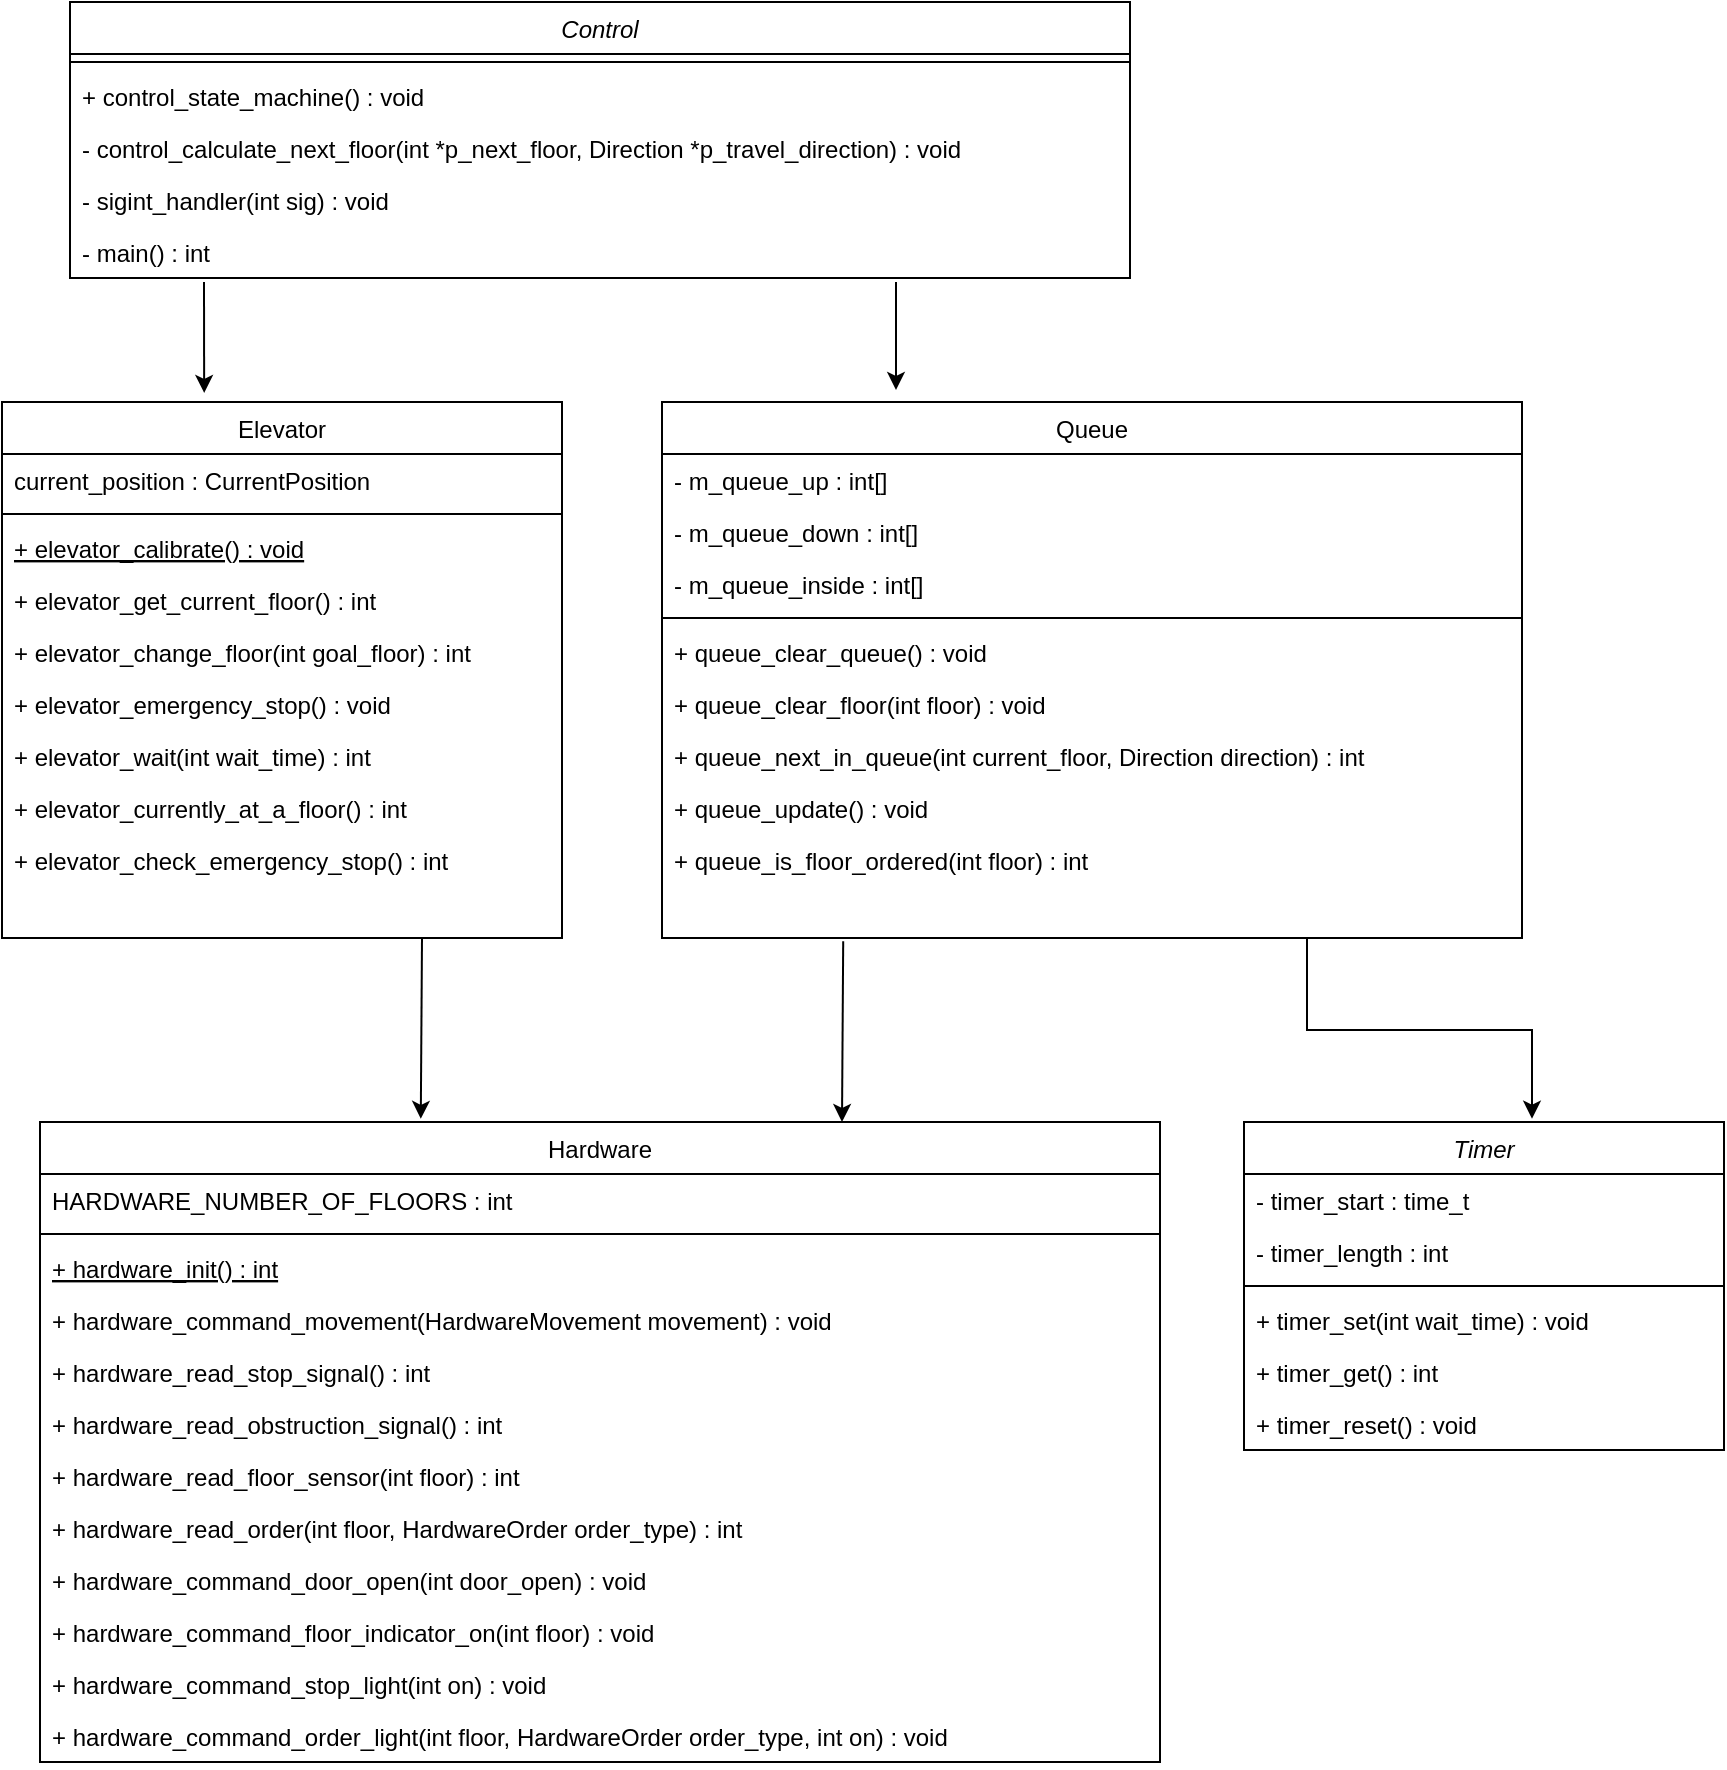 <mxfile version="12.7.8" type="device"><diagram id="C5RBs43oDa-KdzZeNtuy" name="Page-1"><mxGraphModel dx="366" dy="883" grid="1" gridSize="10" guides="1" tooltips="1" connect="1" arrows="1" fold="1" page="1" pageScale="1" pageWidth="827" pageHeight="1169" math="0" shadow="0"><root><mxCell id="WIyWlLk6GJQsqaUBKTNV-0"/><mxCell id="WIyWlLk6GJQsqaUBKTNV-1" parent="WIyWlLk6GJQsqaUBKTNV-0"/><mxCell id="zkfFHV4jXpPFQw0GAbJ--0" value="Control" style="swimlane;fontStyle=2;align=center;verticalAlign=top;childLayout=stackLayout;horizontal=1;startSize=26;horizontalStack=0;resizeParent=1;resizeLast=0;collapsible=1;marginBottom=0;rounded=0;shadow=0;strokeWidth=1;" parent="WIyWlLk6GJQsqaUBKTNV-1" vertex="1"><mxGeometry x="414" y="40" width="530" height="138" as="geometry"><mxRectangle x="230" y="140" width="160" height="26" as="alternateBounds"/></mxGeometry></mxCell><mxCell id="zkfFHV4jXpPFQw0GAbJ--4" value="" style="line;html=1;strokeWidth=1;align=left;verticalAlign=middle;spacingTop=-1;spacingLeft=3;spacingRight=3;rotatable=0;labelPosition=right;points=[];portConstraint=eastwest;" parent="zkfFHV4jXpPFQw0GAbJ--0" vertex="1"><mxGeometry y="26" width="530" height="8" as="geometry"/></mxCell><mxCell id="zkfFHV4jXpPFQw0GAbJ--5" value="+ control_state_machine() : void" style="text;align=left;verticalAlign=top;spacingLeft=4;spacingRight=4;overflow=hidden;rotatable=0;points=[[0,0.5],[1,0.5]];portConstraint=eastwest;" parent="zkfFHV4jXpPFQw0GAbJ--0" vertex="1"><mxGeometry y="34" width="530" height="26" as="geometry"/></mxCell><mxCell id="mmN7HMZ0V1byOrxeYtPG-7" value="- control_calculate_next_floor(int *p_next_floor, Direction *p_travel_direction) : void" style="text;align=left;verticalAlign=top;spacingLeft=4;spacingRight=4;overflow=hidden;rotatable=0;points=[[0,0.5],[1,0.5]];portConstraint=eastwest;" vertex="1" parent="zkfFHV4jXpPFQw0GAbJ--0"><mxGeometry y="60" width="530" height="26" as="geometry"/></mxCell><mxCell id="mmN7HMZ0V1byOrxeYtPG-64" value="- sigint_handler(int sig) : void" style="text;align=left;verticalAlign=top;spacingLeft=4;spacingRight=4;overflow=hidden;rotatable=0;points=[[0,0.5],[1,0.5]];portConstraint=eastwest;" vertex="1" parent="zkfFHV4jXpPFQw0GAbJ--0"><mxGeometry y="86" width="530" height="26" as="geometry"/></mxCell><mxCell id="mmN7HMZ0V1byOrxeYtPG-65" value="- main() : int" style="text;align=left;verticalAlign=top;spacingLeft=4;spacingRight=4;overflow=hidden;rotatable=0;points=[[0,0.5],[1,0.5]];portConstraint=eastwest;" vertex="1" parent="zkfFHV4jXpPFQw0GAbJ--0"><mxGeometry y="112" width="530" height="26" as="geometry"/></mxCell><mxCell id="zkfFHV4jXpPFQw0GAbJ--6" value="Elevator" style="swimlane;fontStyle=0;align=center;verticalAlign=top;childLayout=stackLayout;horizontal=1;startSize=26;horizontalStack=0;resizeParent=1;resizeLast=0;collapsible=1;marginBottom=0;rounded=0;shadow=0;strokeWidth=1;" parent="WIyWlLk6GJQsqaUBKTNV-1" vertex="1"><mxGeometry x="380" y="240" width="280" height="268" as="geometry"><mxRectangle x="130" y="380" width="160" height="26" as="alternateBounds"/></mxGeometry></mxCell><mxCell id="zkfFHV4jXpPFQw0GAbJ--7" value="current_position : CurrentPosition" style="text;align=left;verticalAlign=top;spacingLeft=4;spacingRight=4;overflow=hidden;rotatable=0;points=[[0,0.5],[1,0.5]];portConstraint=eastwest;" parent="zkfFHV4jXpPFQw0GAbJ--6" vertex="1"><mxGeometry y="26" width="280" height="26" as="geometry"/></mxCell><mxCell id="zkfFHV4jXpPFQw0GAbJ--9" value="" style="line;html=1;strokeWidth=1;align=left;verticalAlign=middle;spacingTop=-1;spacingLeft=3;spacingRight=3;rotatable=0;labelPosition=right;points=[];portConstraint=eastwest;" parent="zkfFHV4jXpPFQw0GAbJ--6" vertex="1"><mxGeometry y="52" width="280" height="8" as="geometry"/></mxCell><mxCell id="zkfFHV4jXpPFQw0GAbJ--10" value="+ elevator_calibrate() : void" style="text;align=left;verticalAlign=top;spacingLeft=4;spacingRight=4;overflow=hidden;rotatable=0;points=[[0,0.5],[1,0.5]];portConstraint=eastwest;fontStyle=4" parent="zkfFHV4jXpPFQw0GAbJ--6" vertex="1"><mxGeometry y="60" width="280" height="26" as="geometry"/></mxCell><mxCell id="zkfFHV4jXpPFQw0GAbJ--11" value="+ elevator_get_current_floor() : int" style="text;align=left;verticalAlign=top;spacingLeft=4;spacingRight=4;overflow=hidden;rotatable=0;points=[[0,0.5],[1,0.5]];portConstraint=eastwest;" parent="zkfFHV4jXpPFQw0GAbJ--6" vertex="1"><mxGeometry y="86" width="280" height="26" as="geometry"/></mxCell><mxCell id="mmN7HMZ0V1byOrxeYtPG-8" value="+ elevator_change_floor(int goal_floor) : int" style="text;align=left;verticalAlign=top;spacingLeft=4;spacingRight=4;overflow=hidden;rotatable=0;points=[[0,0.5],[1,0.5]];portConstraint=eastwest;" vertex="1" parent="zkfFHV4jXpPFQw0GAbJ--6"><mxGeometry y="112" width="280" height="26" as="geometry"/></mxCell><mxCell id="mmN7HMZ0V1byOrxeYtPG-9" value="+ elevator_emergency_stop() : void" style="text;align=left;verticalAlign=top;spacingLeft=4;spacingRight=4;overflow=hidden;rotatable=0;points=[[0,0.5],[1,0.5]];portConstraint=eastwest;" vertex="1" parent="zkfFHV4jXpPFQw0GAbJ--6"><mxGeometry y="138" width="280" height="26" as="geometry"/></mxCell><mxCell id="mmN7HMZ0V1byOrxeYtPG-10" value="+ elevator_wait(int wait_time) : int" style="text;align=left;verticalAlign=top;spacingLeft=4;spacingRight=4;overflow=hidden;rotatable=0;points=[[0,0.5],[1,0.5]];portConstraint=eastwest;" vertex="1" parent="zkfFHV4jXpPFQw0GAbJ--6"><mxGeometry y="164" width="280" height="26" as="geometry"/></mxCell><mxCell id="mmN7HMZ0V1byOrxeYtPG-11" value="+ elevator_currently_at_a_floor() : int" style="text;align=left;verticalAlign=top;spacingLeft=4;spacingRight=4;overflow=hidden;rotatable=0;points=[[0,0.5],[1,0.5]];portConstraint=eastwest;" vertex="1" parent="zkfFHV4jXpPFQw0GAbJ--6"><mxGeometry y="190" width="280" height="26" as="geometry"/></mxCell><mxCell id="mmN7HMZ0V1byOrxeYtPG-12" value="+ elevator_check_emergency_stop() : int" style="text;align=left;verticalAlign=top;spacingLeft=4;spacingRight=4;overflow=hidden;rotatable=0;points=[[0,0.5],[1,0.5]];portConstraint=eastwest;" vertex="1" parent="zkfFHV4jXpPFQw0GAbJ--6"><mxGeometry y="216" width="280" height="26" as="geometry"/></mxCell><mxCell id="mmN7HMZ0V1byOrxeYtPG-54" style="edgeStyle=orthogonalEdgeStyle;rounded=0;orthogonalLoop=1;jettySize=auto;html=1;exitX=0.75;exitY=1;exitDx=0;exitDy=0;entryX=0.6;entryY=-0.01;entryDx=0;entryDy=0;entryPerimeter=0;" edge="1" parent="WIyWlLk6GJQsqaUBKTNV-1" source="zkfFHV4jXpPFQw0GAbJ--17" target="mmN7HMZ0V1byOrxeYtPG-32"><mxGeometry relative="1" as="geometry"/></mxCell><mxCell id="zkfFHV4jXpPFQw0GAbJ--17" value="Queue" style="swimlane;fontStyle=0;align=center;verticalAlign=top;childLayout=stackLayout;horizontal=1;startSize=26;horizontalStack=0;resizeParent=1;resizeLast=0;collapsible=1;marginBottom=0;rounded=0;shadow=0;strokeWidth=1;" parent="WIyWlLk6GJQsqaUBKTNV-1" vertex="1"><mxGeometry x="710" y="240" width="430" height="268" as="geometry"><mxRectangle x="550" y="140" width="160" height="26" as="alternateBounds"/></mxGeometry></mxCell><mxCell id="zkfFHV4jXpPFQw0GAbJ--21" value="- m_queue_up : int[]" style="text;align=left;verticalAlign=top;spacingLeft=4;spacingRight=4;overflow=hidden;rotatable=0;points=[[0,0.5],[1,0.5]];portConstraint=eastwest;rounded=0;shadow=0;html=0;" parent="zkfFHV4jXpPFQw0GAbJ--17" vertex="1"><mxGeometry y="26" width="430" height="26" as="geometry"/></mxCell><mxCell id="zkfFHV4jXpPFQw0GAbJ--22" value="- m_queue_down : int[]" style="text;align=left;verticalAlign=top;spacingLeft=4;spacingRight=4;overflow=hidden;rotatable=0;points=[[0,0.5],[1,0.5]];portConstraint=eastwest;rounded=0;shadow=0;html=0;" parent="zkfFHV4jXpPFQw0GAbJ--17" vertex="1"><mxGeometry y="52" width="430" height="26" as="geometry"/></mxCell><mxCell id="mmN7HMZ0V1byOrxeYtPG-46" value="- m_queue_inside : int[]" style="text;align=left;verticalAlign=top;spacingLeft=4;spacingRight=4;overflow=hidden;rotatable=0;points=[[0,0.5],[1,0.5]];portConstraint=eastwest;rounded=0;shadow=0;html=0;" vertex="1" parent="zkfFHV4jXpPFQw0GAbJ--17"><mxGeometry y="78" width="430" height="26" as="geometry"/></mxCell><mxCell id="zkfFHV4jXpPFQw0GAbJ--23" value="" style="line;html=1;strokeWidth=1;align=left;verticalAlign=middle;spacingTop=-1;spacingLeft=3;spacingRight=3;rotatable=0;labelPosition=right;points=[];portConstraint=eastwest;" parent="zkfFHV4jXpPFQw0GAbJ--17" vertex="1"><mxGeometry y="104" width="430" height="8" as="geometry"/></mxCell><mxCell id="zkfFHV4jXpPFQw0GAbJ--24" value="+ queue_clear_queue() : void" style="text;align=left;verticalAlign=top;spacingLeft=4;spacingRight=4;overflow=hidden;rotatable=0;points=[[0,0.5],[1,0.5]];portConstraint=eastwest;" parent="zkfFHV4jXpPFQw0GAbJ--17" vertex="1"><mxGeometry y="112" width="430" height="26" as="geometry"/></mxCell><mxCell id="mmN7HMZ0V1byOrxeYtPG-41" value="+ queue_clear_floor(int floor) : void" style="text;align=left;verticalAlign=top;spacingLeft=4;spacingRight=4;overflow=hidden;rotatable=0;points=[[0,0.5],[1,0.5]];portConstraint=eastwest;" vertex="1" parent="zkfFHV4jXpPFQw0GAbJ--17"><mxGeometry y="138" width="430" height="26" as="geometry"/></mxCell><mxCell id="mmN7HMZ0V1byOrxeYtPG-42" value="+ queue_next_in_queue(int current_floor, Direction direction) : int" style="text;align=left;verticalAlign=top;spacingLeft=4;spacingRight=4;overflow=hidden;rotatable=0;points=[[0,0.5],[1,0.5]];portConstraint=eastwest;" vertex="1" parent="zkfFHV4jXpPFQw0GAbJ--17"><mxGeometry y="164" width="430" height="26" as="geometry"/></mxCell><mxCell id="mmN7HMZ0V1byOrxeYtPG-44" value="+ queue_update() : void" style="text;align=left;verticalAlign=top;spacingLeft=4;spacingRight=4;overflow=hidden;rotatable=0;points=[[0,0.5],[1,0.5]];portConstraint=eastwest;" vertex="1" parent="zkfFHV4jXpPFQw0GAbJ--17"><mxGeometry y="190" width="430" height="26" as="geometry"/></mxCell><mxCell id="mmN7HMZ0V1byOrxeYtPG-45" value="+ queue_is_floor_ordered(int floor) : int" style="text;align=left;verticalAlign=top;spacingLeft=4;spacingRight=4;overflow=hidden;rotatable=0;points=[[0,0.5],[1,0.5]];portConstraint=eastwest;" vertex="1" parent="zkfFHV4jXpPFQw0GAbJ--17"><mxGeometry y="216" width="430" height="26" as="geometry"/></mxCell><mxCell id="mmN7HMZ0V1byOrxeYtPG-17" value="Hardware" style="swimlane;fontStyle=0;align=center;verticalAlign=top;childLayout=stackLayout;horizontal=1;startSize=26;horizontalStack=0;resizeParent=1;resizeLast=0;collapsible=1;marginBottom=0;rounded=0;shadow=0;strokeWidth=1;" vertex="1" parent="WIyWlLk6GJQsqaUBKTNV-1"><mxGeometry x="399" y="600" width="560" height="320" as="geometry"><mxRectangle x="130" y="380" width="160" height="26" as="alternateBounds"/></mxGeometry></mxCell><mxCell id="mmN7HMZ0V1byOrxeYtPG-18" value="HARDWARE_NUMBER_OF_FLOORS : int" style="text;align=left;verticalAlign=top;spacingLeft=4;spacingRight=4;overflow=hidden;rotatable=0;points=[[0,0.5],[1,0.5]];portConstraint=eastwest;" vertex="1" parent="mmN7HMZ0V1byOrxeYtPG-17"><mxGeometry y="26" width="560" height="26" as="geometry"/></mxCell><mxCell id="mmN7HMZ0V1byOrxeYtPG-19" value="" style="line;html=1;strokeWidth=1;align=left;verticalAlign=middle;spacingTop=-1;spacingLeft=3;spacingRight=3;rotatable=0;labelPosition=right;points=[];portConstraint=eastwest;" vertex="1" parent="mmN7HMZ0V1byOrxeYtPG-17"><mxGeometry y="52" width="560" height="8" as="geometry"/></mxCell><mxCell id="mmN7HMZ0V1byOrxeYtPG-20" value="+ hardware_init() : int" style="text;align=left;verticalAlign=top;spacingLeft=4;spacingRight=4;overflow=hidden;rotatable=0;points=[[0,0.5],[1,0.5]];portConstraint=eastwest;fontStyle=4" vertex="1" parent="mmN7HMZ0V1byOrxeYtPG-17"><mxGeometry y="60" width="560" height="26" as="geometry"/></mxCell><mxCell id="mmN7HMZ0V1byOrxeYtPG-21" value="+ hardware_command_movement(HardwareMovement movement) : void" style="text;align=left;verticalAlign=top;spacingLeft=4;spacingRight=4;overflow=hidden;rotatable=0;points=[[0,0.5],[1,0.5]];portConstraint=eastwest;" vertex="1" parent="mmN7HMZ0V1byOrxeYtPG-17"><mxGeometry y="86" width="560" height="26" as="geometry"/></mxCell><mxCell id="mmN7HMZ0V1byOrxeYtPG-22" value="+ hardware_read_stop_signal() : int" style="text;align=left;verticalAlign=top;spacingLeft=4;spacingRight=4;overflow=hidden;rotatable=0;points=[[0,0.5],[1,0.5]];portConstraint=eastwest;" vertex="1" parent="mmN7HMZ0V1byOrxeYtPG-17"><mxGeometry y="112" width="560" height="26" as="geometry"/></mxCell><mxCell id="mmN7HMZ0V1byOrxeYtPG-23" value="+ hardware_read_obstruction_signal() : int" style="text;align=left;verticalAlign=top;spacingLeft=4;spacingRight=4;overflow=hidden;rotatable=0;points=[[0,0.5],[1,0.5]];portConstraint=eastwest;" vertex="1" parent="mmN7HMZ0V1byOrxeYtPG-17"><mxGeometry y="138" width="560" height="26" as="geometry"/></mxCell><mxCell id="mmN7HMZ0V1byOrxeYtPG-24" value="+ hardware_read_floor_sensor(int floor) : int" style="text;align=left;verticalAlign=top;spacingLeft=4;spacingRight=4;overflow=hidden;rotatable=0;points=[[0,0.5],[1,0.5]];portConstraint=eastwest;" vertex="1" parent="mmN7HMZ0V1byOrxeYtPG-17"><mxGeometry y="164" width="560" height="26" as="geometry"/></mxCell><mxCell id="mmN7HMZ0V1byOrxeYtPG-25" value="+ hardware_read_order(int floor, HardwareOrder order_type) : int" style="text;align=left;verticalAlign=top;spacingLeft=4;spacingRight=4;overflow=hidden;rotatable=0;points=[[0,0.5],[1,0.5]];portConstraint=eastwest;" vertex="1" parent="mmN7HMZ0V1byOrxeYtPG-17"><mxGeometry y="190" width="560" height="26" as="geometry"/></mxCell><mxCell id="mmN7HMZ0V1byOrxeYtPG-26" value="+ hardware_command_door_open(int door_open) : void" style="text;align=left;verticalAlign=top;spacingLeft=4;spacingRight=4;overflow=hidden;rotatable=0;points=[[0,0.5],[1,0.5]];portConstraint=eastwest;" vertex="1" parent="mmN7HMZ0V1byOrxeYtPG-17"><mxGeometry y="216" width="560" height="26" as="geometry"/></mxCell><mxCell id="mmN7HMZ0V1byOrxeYtPG-29" value="+ hardware_command_floor_indicator_on(int floor) : void" style="text;align=left;verticalAlign=top;spacingLeft=4;spacingRight=4;overflow=hidden;rotatable=0;points=[[0,0.5],[1,0.5]];portConstraint=eastwest;" vertex="1" parent="mmN7HMZ0V1byOrxeYtPG-17"><mxGeometry y="242" width="560" height="26" as="geometry"/></mxCell><mxCell id="mmN7HMZ0V1byOrxeYtPG-30" value="+ hardware_command_stop_light(int on) : void" style="text;align=left;verticalAlign=top;spacingLeft=4;spacingRight=4;overflow=hidden;rotatable=0;points=[[0,0.5],[1,0.5]];portConstraint=eastwest;" vertex="1" parent="mmN7HMZ0V1byOrxeYtPG-17"><mxGeometry y="268" width="560" height="26" as="geometry"/></mxCell><mxCell id="mmN7HMZ0V1byOrxeYtPG-31" value="+ hardware_command_order_light(int floor, HardwareOrder order_type, int on) : void" style="text;align=left;verticalAlign=top;spacingLeft=4;spacingRight=4;overflow=hidden;rotatable=0;points=[[0,0.5],[1,0.5]];portConstraint=eastwest;" vertex="1" parent="mmN7HMZ0V1byOrxeYtPG-17"><mxGeometry y="294" width="560" height="26" as="geometry"/></mxCell><mxCell id="mmN7HMZ0V1byOrxeYtPG-32" value="Timer" style="swimlane;fontStyle=2;align=center;verticalAlign=top;childLayout=stackLayout;horizontal=1;startSize=26;horizontalStack=0;resizeParent=1;resizeLast=0;collapsible=1;marginBottom=0;rounded=0;shadow=0;strokeWidth=1;" vertex="1" parent="WIyWlLk6GJQsqaUBKTNV-1"><mxGeometry x="1001" y="600" width="240" height="164" as="geometry"><mxRectangle x="230" y="140" width="160" height="26" as="alternateBounds"/></mxGeometry></mxCell><mxCell id="mmN7HMZ0V1byOrxeYtPG-33" value="- timer_start : time_t" style="text;align=left;verticalAlign=top;spacingLeft=4;spacingRight=4;overflow=hidden;rotatable=0;points=[[0,0.5],[1,0.5]];portConstraint=eastwest;" vertex="1" parent="mmN7HMZ0V1byOrxeYtPG-32"><mxGeometry y="26" width="240" height="26" as="geometry"/></mxCell><mxCell id="mmN7HMZ0V1byOrxeYtPG-40" value="- timer_length : int" style="text;align=left;verticalAlign=top;spacingLeft=4;spacingRight=4;overflow=hidden;rotatable=0;points=[[0,0.5],[1,0.5]];portConstraint=eastwest;" vertex="1" parent="mmN7HMZ0V1byOrxeYtPG-32"><mxGeometry y="52" width="240" height="26" as="geometry"/></mxCell><mxCell id="mmN7HMZ0V1byOrxeYtPG-36" value="" style="line;html=1;strokeWidth=1;align=left;verticalAlign=middle;spacingTop=-1;spacingLeft=3;spacingRight=3;rotatable=0;labelPosition=right;points=[];portConstraint=eastwest;" vertex="1" parent="mmN7HMZ0V1byOrxeYtPG-32"><mxGeometry y="78" width="240" height="8" as="geometry"/></mxCell><mxCell id="mmN7HMZ0V1byOrxeYtPG-37" value="+ timer_set(int wait_time) : void" style="text;align=left;verticalAlign=top;spacingLeft=4;spacingRight=4;overflow=hidden;rotatable=0;points=[[0,0.5],[1,0.5]];portConstraint=eastwest;" vertex="1" parent="mmN7HMZ0V1byOrxeYtPG-32"><mxGeometry y="86" width="240" height="26" as="geometry"/></mxCell><mxCell id="mmN7HMZ0V1byOrxeYtPG-38" value="+ timer_get() : int" style="text;align=left;verticalAlign=top;spacingLeft=4;spacingRight=4;overflow=hidden;rotatable=0;points=[[0,0.5],[1,0.5]];portConstraint=eastwest;" vertex="1" parent="mmN7HMZ0V1byOrxeYtPG-32"><mxGeometry y="112" width="240" height="26" as="geometry"/></mxCell><mxCell id="mmN7HMZ0V1byOrxeYtPG-39" value="+ timer_reset() : void" style="text;align=left;verticalAlign=top;spacingLeft=4;spacingRight=4;overflow=hidden;rotatable=0;points=[[0,0.5],[1,0.5]];portConstraint=eastwest;" vertex="1" parent="mmN7HMZ0V1byOrxeYtPG-32"><mxGeometry y="138" width="240" height="26" as="geometry"/></mxCell><mxCell id="mmN7HMZ0V1byOrxeYtPG-59" value="" style="endArrow=classic;html=1;entryX=0.361;entryY=-0.017;entryDx=0;entryDy=0;entryPerimeter=0;" edge="1" parent="WIyWlLk6GJQsqaUBKTNV-1" target="zkfFHV4jXpPFQw0GAbJ--6"><mxGeometry width="50" height="50" relative="1" as="geometry"><mxPoint x="481" y="180" as="sourcePoint"/><mxPoint x="420" y="450" as="targetPoint"/></mxGeometry></mxCell><mxCell id="mmN7HMZ0V1byOrxeYtPG-60" value="" style="endArrow=classic;html=1;" edge="1" parent="WIyWlLk6GJQsqaUBKTNV-1"><mxGeometry width="50" height="50" relative="1" as="geometry"><mxPoint x="827" y="180" as="sourcePoint"/><mxPoint x="827" y="234" as="targetPoint"/></mxGeometry></mxCell><mxCell id="mmN7HMZ0V1byOrxeYtPG-61" value="" style="endArrow=classic;html=1;exitX=0.75;exitY=1;exitDx=0;exitDy=0;entryX=0.34;entryY=-0.005;entryDx=0;entryDy=0;entryPerimeter=0;" edge="1" parent="WIyWlLk6GJQsqaUBKTNV-1" source="zkfFHV4jXpPFQw0GAbJ--6" target="mmN7HMZ0V1byOrxeYtPG-17"><mxGeometry width="50" height="50" relative="1" as="geometry"><mxPoint x="870" y="420" as="sourcePoint"/><mxPoint x="920" y="370" as="targetPoint"/></mxGeometry></mxCell><mxCell id="mmN7HMZ0V1byOrxeYtPG-62" value="" style="endArrow=classic;html=1;exitX=0.75;exitY=1;exitDx=0;exitDy=0;entryX=0.34;entryY=-0.005;entryDx=0;entryDy=0;entryPerimeter=0;" edge="1" parent="WIyWlLk6GJQsqaUBKTNV-1"><mxGeometry width="50" height="50" relative="1" as="geometry"><mxPoint x="800.6" y="509.6" as="sourcePoint"/><mxPoint x="800.0" y="600.0" as="targetPoint"/></mxGeometry></mxCell></root></mxGraphModel></diagram></mxfile>